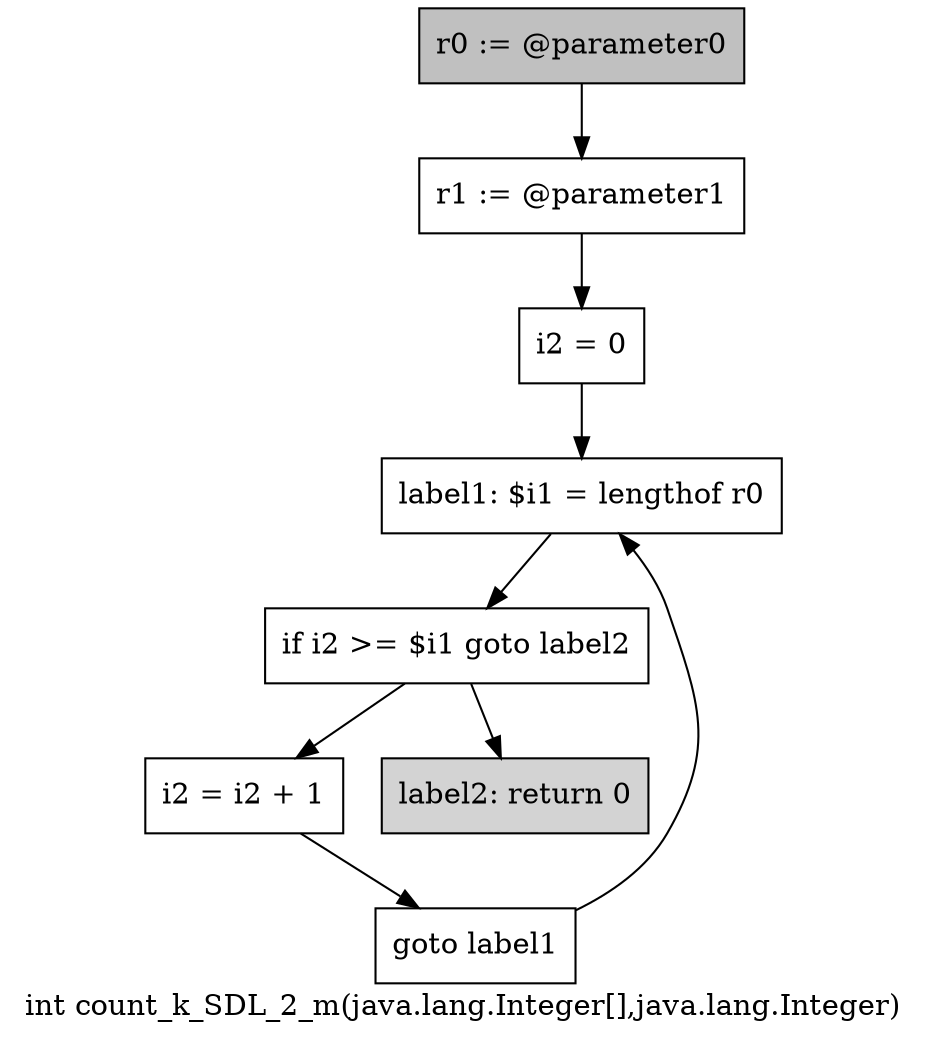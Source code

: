 digraph "int count_k_SDL_2_m(java.lang.Integer[],java.lang.Integer)" {
    label="int count_k_SDL_2_m(java.lang.Integer[],java.lang.Integer)";
    node [shape=box];
    "0" [style=filled,fillcolor=gray,label="r0 := @parameter0",];
    "1" [label="r1 := @parameter1",];
    "0"->"1";
    "2" [label="i2 = 0",];
    "1"->"2";
    "3" [label="label1: $i1 = lengthof r0",];
    "2"->"3";
    "4" [label="if i2 >= $i1 goto label2",];
    "3"->"4";
    "5" [label="i2 = i2 + 1",];
    "4"->"5";
    "7" [style=filled,fillcolor=lightgray,label="label2: return 0",];
    "4"->"7";
    "6" [label="goto label1",];
    "5"->"6";
    "6"->"3";
}
